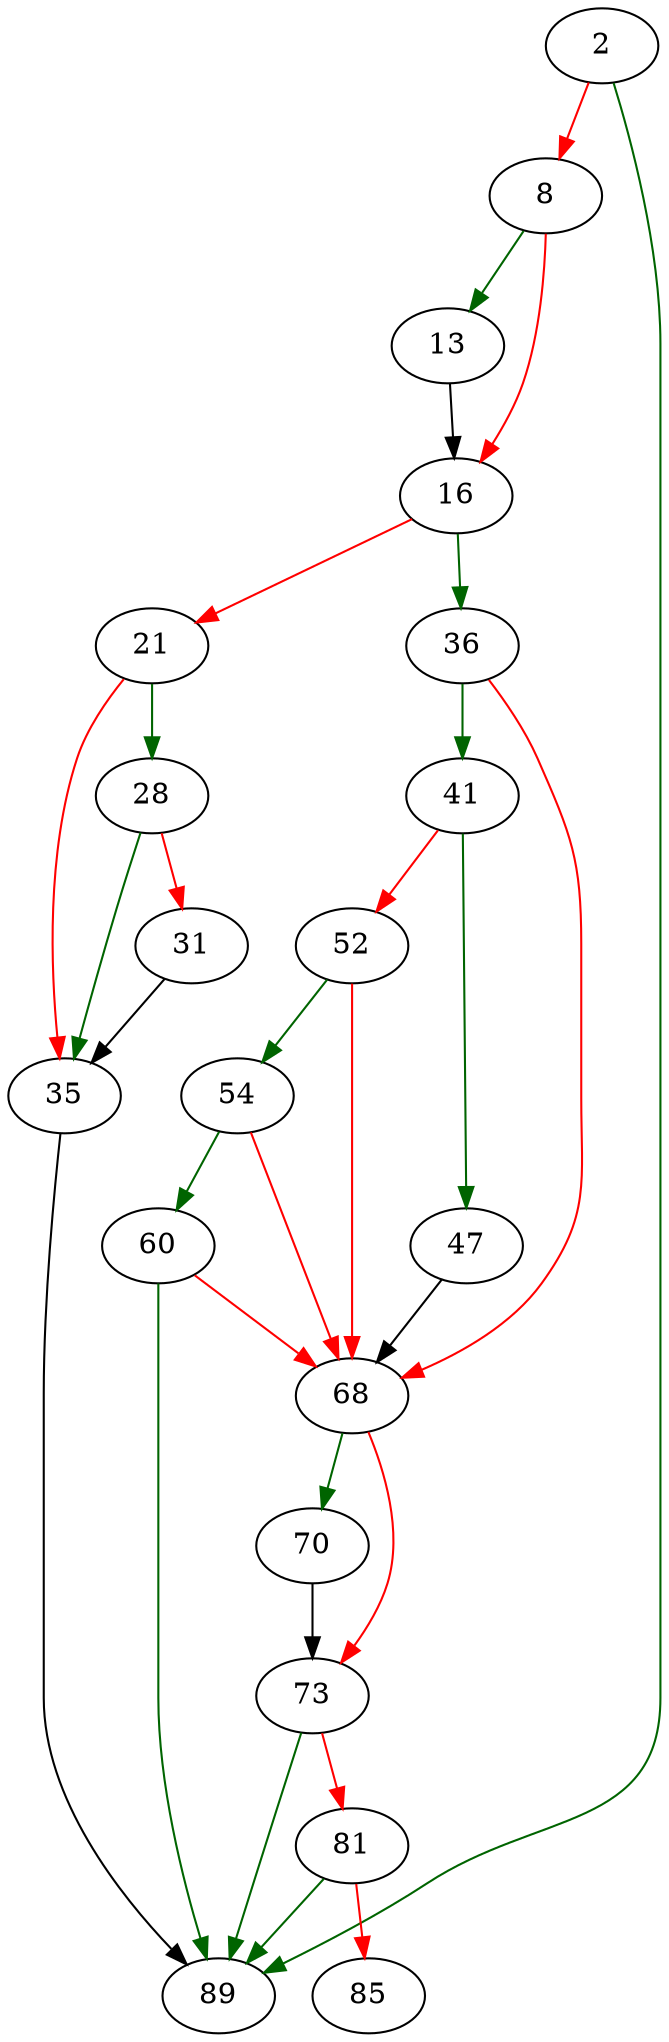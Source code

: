 strict digraph "check_fspec" {
	// Node definitions.
	2 [entry=true];
	89;
	8;
	13;
	16;
	36;
	21;
	28;
	35;
	31;
	41;
	68;
	47;
	52;
	54;
	60;
	70;
	73;
	81;
	85;

	// Edge definitions.
	2 -> 89 [
		color=darkgreen
		cond=true
	];
	2 -> 8 [
		color=red
		cond=false
	];
	8 -> 13 [
		color=darkgreen
		cond=true
	];
	8 -> 16 [
		color=red
		cond=false
	];
	13 -> 16;
	16 -> 36 [
		color=darkgreen
		cond=true
	];
	16 -> 21 [
		color=red
		cond=false
	];
	36 -> 41 [
		color=darkgreen
		cond=true
	];
	36 -> 68 [
		color=red
		cond=false
	];
	21 -> 28 [
		color=darkgreen
		cond=true
	];
	21 -> 35 [
		color=red
		cond=false
	];
	28 -> 35 [
		color=darkgreen
		cond=true
	];
	28 -> 31 [
		color=red
		cond=false
	];
	35 -> 89;
	31 -> 35;
	41 -> 47 [
		color=darkgreen
		cond=true
	];
	41 -> 52 [
		color=red
		cond=false
	];
	68 -> 70 [
		color=darkgreen
		cond=true
	];
	68 -> 73 [
		color=red
		cond=false
	];
	47 -> 68;
	52 -> 68 [
		color=red
		cond=false
	];
	52 -> 54 [
		color=darkgreen
		cond=true
	];
	54 -> 68 [
		color=red
		cond=false
	];
	54 -> 60 [
		color=darkgreen
		cond=true
	];
	60 -> 89 [
		color=darkgreen
		cond=true
	];
	60 -> 68 [
		color=red
		cond=false
	];
	70 -> 73;
	73 -> 89 [
		color=darkgreen
		cond=true
	];
	73 -> 81 [
		color=red
		cond=false
	];
	81 -> 89 [
		color=darkgreen
		cond=true
	];
	81 -> 85 [
		color=red
		cond=false
	];
}